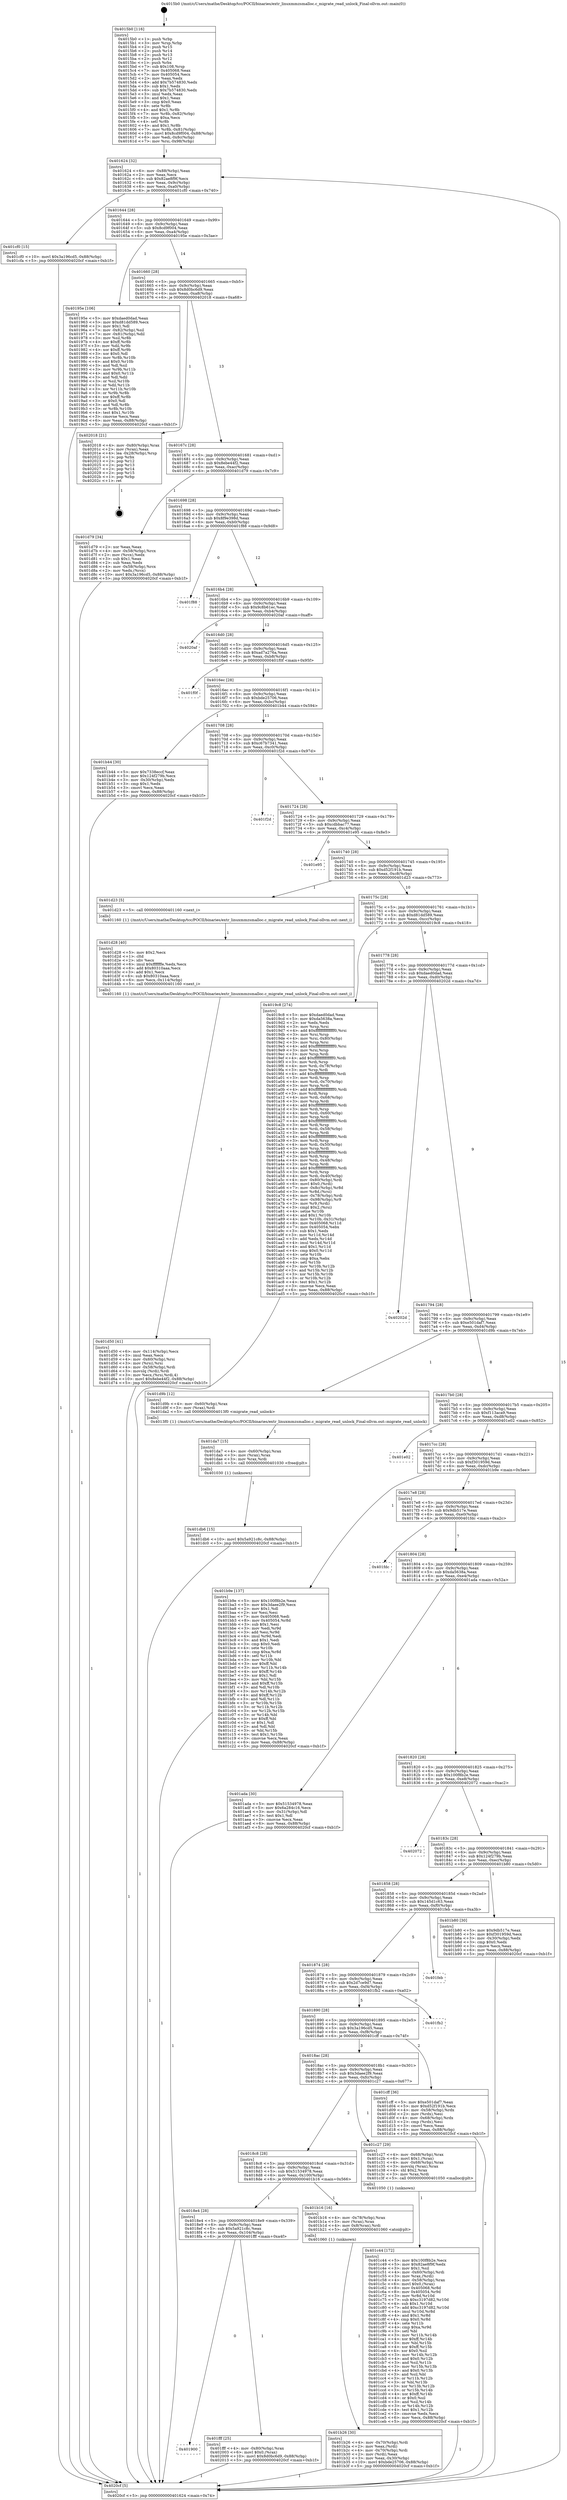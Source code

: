 digraph "0x4015b0" {
  label = "0x4015b0 (/mnt/c/Users/mathe/Desktop/tcc/POCII/binaries/extr_linuxmmzsmalloc.c_migrate_read_unlock_Final-ollvm.out::main(0))"
  labelloc = "t"
  node[shape=record]

  Entry [label="",width=0.3,height=0.3,shape=circle,fillcolor=black,style=filled]
  "0x401624" [label="{
     0x401624 [32]\l
     | [instrs]\l
     &nbsp;&nbsp;0x401624 \<+6\>: mov -0x88(%rbp),%eax\l
     &nbsp;&nbsp;0x40162a \<+2\>: mov %eax,%ecx\l
     &nbsp;&nbsp;0x40162c \<+6\>: sub $0x82ae8f9f,%ecx\l
     &nbsp;&nbsp;0x401632 \<+6\>: mov %eax,-0x9c(%rbp)\l
     &nbsp;&nbsp;0x401638 \<+6\>: mov %ecx,-0xa0(%rbp)\l
     &nbsp;&nbsp;0x40163e \<+6\>: je 0000000000401cf0 \<main+0x740\>\l
  }"]
  "0x401cf0" [label="{
     0x401cf0 [15]\l
     | [instrs]\l
     &nbsp;&nbsp;0x401cf0 \<+10\>: movl $0x3a196cd5,-0x88(%rbp)\l
     &nbsp;&nbsp;0x401cfa \<+5\>: jmp 00000000004020cf \<main+0xb1f\>\l
  }"]
  "0x401644" [label="{
     0x401644 [28]\l
     | [instrs]\l
     &nbsp;&nbsp;0x401644 \<+5\>: jmp 0000000000401649 \<main+0x99\>\l
     &nbsp;&nbsp;0x401649 \<+6\>: mov -0x9c(%rbp),%eax\l
     &nbsp;&nbsp;0x40164f \<+5\>: sub $0x8cd9f004,%eax\l
     &nbsp;&nbsp;0x401654 \<+6\>: mov %eax,-0xa4(%rbp)\l
     &nbsp;&nbsp;0x40165a \<+6\>: je 000000000040195e \<main+0x3ae\>\l
  }"]
  Exit [label="",width=0.3,height=0.3,shape=circle,fillcolor=black,style=filled,peripheries=2]
  "0x40195e" [label="{
     0x40195e [106]\l
     | [instrs]\l
     &nbsp;&nbsp;0x40195e \<+5\>: mov $0xdaed0dad,%eax\l
     &nbsp;&nbsp;0x401963 \<+5\>: mov $0xd81dd589,%ecx\l
     &nbsp;&nbsp;0x401968 \<+2\>: mov $0x1,%dl\l
     &nbsp;&nbsp;0x40196a \<+7\>: mov -0x82(%rbp),%sil\l
     &nbsp;&nbsp;0x401971 \<+7\>: mov -0x81(%rbp),%dil\l
     &nbsp;&nbsp;0x401978 \<+3\>: mov %sil,%r8b\l
     &nbsp;&nbsp;0x40197b \<+4\>: xor $0xff,%r8b\l
     &nbsp;&nbsp;0x40197f \<+3\>: mov %dil,%r9b\l
     &nbsp;&nbsp;0x401982 \<+4\>: xor $0xff,%r9b\l
     &nbsp;&nbsp;0x401986 \<+3\>: xor $0x0,%dl\l
     &nbsp;&nbsp;0x401989 \<+3\>: mov %r8b,%r10b\l
     &nbsp;&nbsp;0x40198c \<+4\>: and $0x0,%r10b\l
     &nbsp;&nbsp;0x401990 \<+3\>: and %dl,%sil\l
     &nbsp;&nbsp;0x401993 \<+3\>: mov %r9b,%r11b\l
     &nbsp;&nbsp;0x401996 \<+4\>: and $0x0,%r11b\l
     &nbsp;&nbsp;0x40199a \<+3\>: and %dl,%dil\l
     &nbsp;&nbsp;0x40199d \<+3\>: or %sil,%r10b\l
     &nbsp;&nbsp;0x4019a0 \<+3\>: or %dil,%r11b\l
     &nbsp;&nbsp;0x4019a3 \<+3\>: xor %r11b,%r10b\l
     &nbsp;&nbsp;0x4019a6 \<+3\>: or %r9b,%r8b\l
     &nbsp;&nbsp;0x4019a9 \<+4\>: xor $0xff,%r8b\l
     &nbsp;&nbsp;0x4019ad \<+3\>: or $0x0,%dl\l
     &nbsp;&nbsp;0x4019b0 \<+3\>: and %dl,%r8b\l
     &nbsp;&nbsp;0x4019b3 \<+3\>: or %r8b,%r10b\l
     &nbsp;&nbsp;0x4019b6 \<+4\>: test $0x1,%r10b\l
     &nbsp;&nbsp;0x4019ba \<+3\>: cmovne %ecx,%eax\l
     &nbsp;&nbsp;0x4019bd \<+6\>: mov %eax,-0x88(%rbp)\l
     &nbsp;&nbsp;0x4019c3 \<+5\>: jmp 00000000004020cf \<main+0xb1f\>\l
  }"]
  "0x401660" [label="{
     0x401660 [28]\l
     | [instrs]\l
     &nbsp;&nbsp;0x401660 \<+5\>: jmp 0000000000401665 \<main+0xb5\>\l
     &nbsp;&nbsp;0x401665 \<+6\>: mov -0x9c(%rbp),%eax\l
     &nbsp;&nbsp;0x40166b \<+5\>: sub $0x8d0bc6d9,%eax\l
     &nbsp;&nbsp;0x401670 \<+6\>: mov %eax,-0xa8(%rbp)\l
     &nbsp;&nbsp;0x401676 \<+6\>: je 0000000000402018 \<main+0xa68\>\l
  }"]
  "0x4020cf" [label="{
     0x4020cf [5]\l
     | [instrs]\l
     &nbsp;&nbsp;0x4020cf \<+5\>: jmp 0000000000401624 \<main+0x74\>\l
  }"]
  "0x4015b0" [label="{
     0x4015b0 [116]\l
     | [instrs]\l
     &nbsp;&nbsp;0x4015b0 \<+1\>: push %rbp\l
     &nbsp;&nbsp;0x4015b1 \<+3\>: mov %rsp,%rbp\l
     &nbsp;&nbsp;0x4015b4 \<+2\>: push %r15\l
     &nbsp;&nbsp;0x4015b6 \<+2\>: push %r14\l
     &nbsp;&nbsp;0x4015b8 \<+2\>: push %r13\l
     &nbsp;&nbsp;0x4015ba \<+2\>: push %r12\l
     &nbsp;&nbsp;0x4015bc \<+1\>: push %rbx\l
     &nbsp;&nbsp;0x4015bd \<+7\>: sub $0x108,%rsp\l
     &nbsp;&nbsp;0x4015c4 \<+7\>: mov 0x405068,%eax\l
     &nbsp;&nbsp;0x4015cb \<+7\>: mov 0x405054,%ecx\l
     &nbsp;&nbsp;0x4015d2 \<+2\>: mov %eax,%edx\l
     &nbsp;&nbsp;0x4015d4 \<+6\>: add $0x7b574830,%edx\l
     &nbsp;&nbsp;0x4015da \<+3\>: sub $0x1,%edx\l
     &nbsp;&nbsp;0x4015dd \<+6\>: sub $0x7b574830,%edx\l
     &nbsp;&nbsp;0x4015e3 \<+3\>: imul %edx,%eax\l
     &nbsp;&nbsp;0x4015e6 \<+3\>: and $0x1,%eax\l
     &nbsp;&nbsp;0x4015e9 \<+3\>: cmp $0x0,%eax\l
     &nbsp;&nbsp;0x4015ec \<+4\>: sete %r8b\l
     &nbsp;&nbsp;0x4015f0 \<+4\>: and $0x1,%r8b\l
     &nbsp;&nbsp;0x4015f4 \<+7\>: mov %r8b,-0x82(%rbp)\l
     &nbsp;&nbsp;0x4015fb \<+3\>: cmp $0xa,%ecx\l
     &nbsp;&nbsp;0x4015fe \<+4\>: setl %r8b\l
     &nbsp;&nbsp;0x401602 \<+4\>: and $0x1,%r8b\l
     &nbsp;&nbsp;0x401606 \<+7\>: mov %r8b,-0x81(%rbp)\l
     &nbsp;&nbsp;0x40160d \<+10\>: movl $0x8cd9f004,-0x88(%rbp)\l
     &nbsp;&nbsp;0x401617 \<+6\>: mov %edi,-0x8c(%rbp)\l
     &nbsp;&nbsp;0x40161d \<+7\>: mov %rsi,-0x98(%rbp)\l
  }"]
  "0x401900" [label="{
     0x401900\l
  }", style=dashed]
  "0x402018" [label="{
     0x402018 [21]\l
     | [instrs]\l
     &nbsp;&nbsp;0x402018 \<+4\>: mov -0x80(%rbp),%rax\l
     &nbsp;&nbsp;0x40201c \<+2\>: mov (%rax),%eax\l
     &nbsp;&nbsp;0x40201e \<+4\>: lea -0x28(%rbp),%rsp\l
     &nbsp;&nbsp;0x402022 \<+1\>: pop %rbx\l
     &nbsp;&nbsp;0x402023 \<+2\>: pop %r12\l
     &nbsp;&nbsp;0x402025 \<+2\>: pop %r13\l
     &nbsp;&nbsp;0x402027 \<+2\>: pop %r14\l
     &nbsp;&nbsp;0x402029 \<+2\>: pop %r15\l
     &nbsp;&nbsp;0x40202b \<+1\>: pop %rbp\l
     &nbsp;&nbsp;0x40202c \<+1\>: ret\l
  }"]
  "0x40167c" [label="{
     0x40167c [28]\l
     | [instrs]\l
     &nbsp;&nbsp;0x40167c \<+5\>: jmp 0000000000401681 \<main+0xd1\>\l
     &nbsp;&nbsp;0x401681 \<+6\>: mov -0x9c(%rbp),%eax\l
     &nbsp;&nbsp;0x401687 \<+5\>: sub $0x8ebe44f2,%eax\l
     &nbsp;&nbsp;0x40168c \<+6\>: mov %eax,-0xac(%rbp)\l
     &nbsp;&nbsp;0x401692 \<+6\>: je 0000000000401d79 \<main+0x7c9\>\l
  }"]
  "0x401fff" [label="{
     0x401fff [25]\l
     | [instrs]\l
     &nbsp;&nbsp;0x401fff \<+4\>: mov -0x80(%rbp),%rax\l
     &nbsp;&nbsp;0x402003 \<+6\>: movl $0x0,(%rax)\l
     &nbsp;&nbsp;0x402009 \<+10\>: movl $0x8d0bc6d9,-0x88(%rbp)\l
     &nbsp;&nbsp;0x402013 \<+5\>: jmp 00000000004020cf \<main+0xb1f\>\l
  }"]
  "0x401d79" [label="{
     0x401d79 [34]\l
     | [instrs]\l
     &nbsp;&nbsp;0x401d79 \<+2\>: xor %eax,%eax\l
     &nbsp;&nbsp;0x401d7b \<+4\>: mov -0x58(%rbp),%rcx\l
     &nbsp;&nbsp;0x401d7f \<+2\>: mov (%rcx),%edx\l
     &nbsp;&nbsp;0x401d81 \<+3\>: sub $0x1,%eax\l
     &nbsp;&nbsp;0x401d84 \<+2\>: sub %eax,%edx\l
     &nbsp;&nbsp;0x401d86 \<+4\>: mov -0x58(%rbp),%rcx\l
     &nbsp;&nbsp;0x401d8a \<+2\>: mov %edx,(%rcx)\l
     &nbsp;&nbsp;0x401d8c \<+10\>: movl $0x3a196cd5,-0x88(%rbp)\l
     &nbsp;&nbsp;0x401d96 \<+5\>: jmp 00000000004020cf \<main+0xb1f\>\l
  }"]
  "0x401698" [label="{
     0x401698 [28]\l
     | [instrs]\l
     &nbsp;&nbsp;0x401698 \<+5\>: jmp 000000000040169d \<main+0xed\>\l
     &nbsp;&nbsp;0x40169d \<+6\>: mov -0x9c(%rbp),%eax\l
     &nbsp;&nbsp;0x4016a3 \<+5\>: sub $0x8f9e398d,%eax\l
     &nbsp;&nbsp;0x4016a8 \<+6\>: mov %eax,-0xb0(%rbp)\l
     &nbsp;&nbsp;0x4016ae \<+6\>: je 0000000000401f88 \<main+0x9d8\>\l
  }"]
  "0x401db6" [label="{
     0x401db6 [15]\l
     | [instrs]\l
     &nbsp;&nbsp;0x401db6 \<+10\>: movl $0x5a921c8c,-0x88(%rbp)\l
     &nbsp;&nbsp;0x401dc0 \<+5\>: jmp 00000000004020cf \<main+0xb1f\>\l
  }"]
  "0x401f88" [label="{
     0x401f88\l
  }", style=dashed]
  "0x4016b4" [label="{
     0x4016b4 [28]\l
     | [instrs]\l
     &nbsp;&nbsp;0x4016b4 \<+5\>: jmp 00000000004016b9 \<main+0x109\>\l
     &nbsp;&nbsp;0x4016b9 \<+6\>: mov -0x9c(%rbp),%eax\l
     &nbsp;&nbsp;0x4016bf \<+5\>: sub $0x9c8b61ec,%eax\l
     &nbsp;&nbsp;0x4016c4 \<+6\>: mov %eax,-0xb4(%rbp)\l
     &nbsp;&nbsp;0x4016ca \<+6\>: je 00000000004020af \<main+0xaff\>\l
  }"]
  "0x401da7" [label="{
     0x401da7 [15]\l
     | [instrs]\l
     &nbsp;&nbsp;0x401da7 \<+4\>: mov -0x60(%rbp),%rax\l
     &nbsp;&nbsp;0x401dab \<+3\>: mov (%rax),%rax\l
     &nbsp;&nbsp;0x401dae \<+3\>: mov %rax,%rdi\l
     &nbsp;&nbsp;0x401db1 \<+5\>: call 0000000000401030 \<free@plt\>\l
     | [calls]\l
     &nbsp;&nbsp;0x401030 \{1\} (unknown)\l
  }"]
  "0x4020af" [label="{
     0x4020af\l
  }", style=dashed]
  "0x4016d0" [label="{
     0x4016d0 [28]\l
     | [instrs]\l
     &nbsp;&nbsp;0x4016d0 \<+5\>: jmp 00000000004016d5 \<main+0x125\>\l
     &nbsp;&nbsp;0x4016d5 \<+6\>: mov -0x9c(%rbp),%eax\l
     &nbsp;&nbsp;0x4016db \<+5\>: sub $0xad7a276a,%eax\l
     &nbsp;&nbsp;0x4016e0 \<+6\>: mov %eax,-0xb8(%rbp)\l
     &nbsp;&nbsp;0x4016e6 \<+6\>: je 0000000000401f0f \<main+0x95f\>\l
  }"]
  "0x401d50" [label="{
     0x401d50 [41]\l
     | [instrs]\l
     &nbsp;&nbsp;0x401d50 \<+6\>: mov -0x114(%rbp),%ecx\l
     &nbsp;&nbsp;0x401d56 \<+3\>: imul %eax,%ecx\l
     &nbsp;&nbsp;0x401d59 \<+4\>: mov -0x60(%rbp),%rsi\l
     &nbsp;&nbsp;0x401d5d \<+3\>: mov (%rsi),%rsi\l
     &nbsp;&nbsp;0x401d60 \<+4\>: mov -0x58(%rbp),%rdi\l
     &nbsp;&nbsp;0x401d64 \<+3\>: movslq (%rdi),%rdi\l
     &nbsp;&nbsp;0x401d67 \<+3\>: mov %ecx,(%rsi,%rdi,4)\l
     &nbsp;&nbsp;0x401d6a \<+10\>: movl $0x8ebe44f2,-0x88(%rbp)\l
     &nbsp;&nbsp;0x401d74 \<+5\>: jmp 00000000004020cf \<main+0xb1f\>\l
  }"]
  "0x401f0f" [label="{
     0x401f0f\l
  }", style=dashed]
  "0x4016ec" [label="{
     0x4016ec [28]\l
     | [instrs]\l
     &nbsp;&nbsp;0x4016ec \<+5\>: jmp 00000000004016f1 \<main+0x141\>\l
     &nbsp;&nbsp;0x4016f1 \<+6\>: mov -0x9c(%rbp),%eax\l
     &nbsp;&nbsp;0x4016f7 \<+5\>: sub $0xbde25706,%eax\l
     &nbsp;&nbsp;0x4016fc \<+6\>: mov %eax,-0xbc(%rbp)\l
     &nbsp;&nbsp;0x401702 \<+6\>: je 0000000000401b44 \<main+0x594\>\l
  }"]
  "0x401d28" [label="{
     0x401d28 [40]\l
     | [instrs]\l
     &nbsp;&nbsp;0x401d28 \<+5\>: mov $0x2,%ecx\l
     &nbsp;&nbsp;0x401d2d \<+1\>: cltd\l
     &nbsp;&nbsp;0x401d2e \<+2\>: idiv %ecx\l
     &nbsp;&nbsp;0x401d30 \<+6\>: imul $0xfffffffe,%edx,%ecx\l
     &nbsp;&nbsp;0x401d36 \<+6\>: add $0x80310aaa,%ecx\l
     &nbsp;&nbsp;0x401d3c \<+3\>: add $0x1,%ecx\l
     &nbsp;&nbsp;0x401d3f \<+6\>: sub $0x80310aaa,%ecx\l
     &nbsp;&nbsp;0x401d45 \<+6\>: mov %ecx,-0x114(%rbp)\l
     &nbsp;&nbsp;0x401d4b \<+5\>: call 0000000000401160 \<next_i\>\l
     | [calls]\l
     &nbsp;&nbsp;0x401160 \{1\} (/mnt/c/Users/mathe/Desktop/tcc/POCII/binaries/extr_linuxmmzsmalloc.c_migrate_read_unlock_Final-ollvm.out::next_i)\l
  }"]
  "0x401b44" [label="{
     0x401b44 [30]\l
     | [instrs]\l
     &nbsp;&nbsp;0x401b44 \<+5\>: mov $0x7338eccf,%eax\l
     &nbsp;&nbsp;0x401b49 \<+5\>: mov $0x124f279b,%ecx\l
     &nbsp;&nbsp;0x401b4e \<+3\>: mov -0x30(%rbp),%edx\l
     &nbsp;&nbsp;0x401b51 \<+3\>: cmp $0x1,%edx\l
     &nbsp;&nbsp;0x401b54 \<+3\>: cmovl %ecx,%eax\l
     &nbsp;&nbsp;0x401b57 \<+6\>: mov %eax,-0x88(%rbp)\l
     &nbsp;&nbsp;0x401b5d \<+5\>: jmp 00000000004020cf \<main+0xb1f\>\l
  }"]
  "0x401708" [label="{
     0x401708 [28]\l
     | [instrs]\l
     &nbsp;&nbsp;0x401708 \<+5\>: jmp 000000000040170d \<main+0x15d\>\l
     &nbsp;&nbsp;0x40170d \<+6\>: mov -0x9c(%rbp),%eax\l
     &nbsp;&nbsp;0x401713 \<+5\>: sub $0xc67b7341,%eax\l
     &nbsp;&nbsp;0x401718 \<+6\>: mov %eax,-0xc0(%rbp)\l
     &nbsp;&nbsp;0x40171e \<+6\>: je 0000000000401f2d \<main+0x97d\>\l
  }"]
  "0x401c44" [label="{
     0x401c44 [172]\l
     | [instrs]\l
     &nbsp;&nbsp;0x401c44 \<+5\>: mov $0x100f8b2e,%ecx\l
     &nbsp;&nbsp;0x401c49 \<+5\>: mov $0x82ae8f9f,%edx\l
     &nbsp;&nbsp;0x401c4e \<+3\>: mov $0x1,%sil\l
     &nbsp;&nbsp;0x401c51 \<+4\>: mov -0x60(%rbp),%rdi\l
     &nbsp;&nbsp;0x401c55 \<+3\>: mov %rax,(%rdi)\l
     &nbsp;&nbsp;0x401c58 \<+4\>: mov -0x58(%rbp),%rax\l
     &nbsp;&nbsp;0x401c5c \<+6\>: movl $0x0,(%rax)\l
     &nbsp;&nbsp;0x401c62 \<+8\>: mov 0x405068,%r8d\l
     &nbsp;&nbsp;0x401c6a \<+8\>: mov 0x405054,%r9d\l
     &nbsp;&nbsp;0x401c72 \<+3\>: mov %r8d,%r10d\l
     &nbsp;&nbsp;0x401c75 \<+7\>: sub $0xc3197d82,%r10d\l
     &nbsp;&nbsp;0x401c7c \<+4\>: sub $0x1,%r10d\l
     &nbsp;&nbsp;0x401c80 \<+7\>: add $0xc3197d82,%r10d\l
     &nbsp;&nbsp;0x401c87 \<+4\>: imul %r10d,%r8d\l
     &nbsp;&nbsp;0x401c8b \<+4\>: and $0x1,%r8d\l
     &nbsp;&nbsp;0x401c8f \<+4\>: cmp $0x0,%r8d\l
     &nbsp;&nbsp;0x401c93 \<+4\>: sete %r11b\l
     &nbsp;&nbsp;0x401c97 \<+4\>: cmp $0xa,%r9d\l
     &nbsp;&nbsp;0x401c9b \<+3\>: setl %bl\l
     &nbsp;&nbsp;0x401c9e \<+3\>: mov %r11b,%r14b\l
     &nbsp;&nbsp;0x401ca1 \<+4\>: xor $0xff,%r14b\l
     &nbsp;&nbsp;0x401ca5 \<+3\>: mov %bl,%r15b\l
     &nbsp;&nbsp;0x401ca8 \<+4\>: xor $0xff,%r15b\l
     &nbsp;&nbsp;0x401cac \<+4\>: xor $0x0,%sil\l
     &nbsp;&nbsp;0x401cb0 \<+3\>: mov %r14b,%r12b\l
     &nbsp;&nbsp;0x401cb3 \<+4\>: and $0x0,%r12b\l
     &nbsp;&nbsp;0x401cb7 \<+3\>: and %sil,%r11b\l
     &nbsp;&nbsp;0x401cba \<+3\>: mov %r15b,%r13b\l
     &nbsp;&nbsp;0x401cbd \<+4\>: and $0x0,%r13b\l
     &nbsp;&nbsp;0x401cc1 \<+3\>: and %sil,%bl\l
     &nbsp;&nbsp;0x401cc4 \<+3\>: or %r11b,%r12b\l
     &nbsp;&nbsp;0x401cc7 \<+3\>: or %bl,%r13b\l
     &nbsp;&nbsp;0x401cca \<+3\>: xor %r13b,%r12b\l
     &nbsp;&nbsp;0x401ccd \<+3\>: or %r15b,%r14b\l
     &nbsp;&nbsp;0x401cd0 \<+4\>: xor $0xff,%r14b\l
     &nbsp;&nbsp;0x401cd4 \<+4\>: or $0x0,%sil\l
     &nbsp;&nbsp;0x401cd8 \<+3\>: and %sil,%r14b\l
     &nbsp;&nbsp;0x401cdb \<+3\>: or %r14b,%r12b\l
     &nbsp;&nbsp;0x401cde \<+4\>: test $0x1,%r12b\l
     &nbsp;&nbsp;0x401ce2 \<+3\>: cmovne %edx,%ecx\l
     &nbsp;&nbsp;0x401ce5 \<+6\>: mov %ecx,-0x88(%rbp)\l
     &nbsp;&nbsp;0x401ceb \<+5\>: jmp 00000000004020cf \<main+0xb1f\>\l
  }"]
  "0x401f2d" [label="{
     0x401f2d\l
  }", style=dashed]
  "0x401724" [label="{
     0x401724 [28]\l
     | [instrs]\l
     &nbsp;&nbsp;0x401724 \<+5\>: jmp 0000000000401729 \<main+0x179\>\l
     &nbsp;&nbsp;0x401729 \<+6\>: mov -0x9c(%rbp),%eax\l
     &nbsp;&nbsp;0x40172f \<+5\>: sub $0xcdbbac77,%eax\l
     &nbsp;&nbsp;0x401734 \<+6\>: mov %eax,-0xc4(%rbp)\l
     &nbsp;&nbsp;0x40173a \<+6\>: je 0000000000401e95 \<main+0x8e5\>\l
  }"]
  "0x401b26" [label="{
     0x401b26 [30]\l
     | [instrs]\l
     &nbsp;&nbsp;0x401b26 \<+4\>: mov -0x70(%rbp),%rdi\l
     &nbsp;&nbsp;0x401b2a \<+2\>: mov %eax,(%rdi)\l
     &nbsp;&nbsp;0x401b2c \<+4\>: mov -0x70(%rbp),%rdi\l
     &nbsp;&nbsp;0x401b30 \<+2\>: mov (%rdi),%eax\l
     &nbsp;&nbsp;0x401b32 \<+3\>: mov %eax,-0x30(%rbp)\l
     &nbsp;&nbsp;0x401b35 \<+10\>: movl $0xbde25706,-0x88(%rbp)\l
     &nbsp;&nbsp;0x401b3f \<+5\>: jmp 00000000004020cf \<main+0xb1f\>\l
  }"]
  "0x401e95" [label="{
     0x401e95\l
  }", style=dashed]
  "0x401740" [label="{
     0x401740 [28]\l
     | [instrs]\l
     &nbsp;&nbsp;0x401740 \<+5\>: jmp 0000000000401745 \<main+0x195\>\l
     &nbsp;&nbsp;0x401745 \<+6\>: mov -0x9c(%rbp),%eax\l
     &nbsp;&nbsp;0x40174b \<+5\>: sub $0xd52f191b,%eax\l
     &nbsp;&nbsp;0x401750 \<+6\>: mov %eax,-0xc8(%rbp)\l
     &nbsp;&nbsp;0x401756 \<+6\>: je 0000000000401d23 \<main+0x773\>\l
  }"]
  "0x4018e4" [label="{
     0x4018e4 [28]\l
     | [instrs]\l
     &nbsp;&nbsp;0x4018e4 \<+5\>: jmp 00000000004018e9 \<main+0x339\>\l
     &nbsp;&nbsp;0x4018e9 \<+6\>: mov -0x9c(%rbp),%eax\l
     &nbsp;&nbsp;0x4018ef \<+5\>: sub $0x5a921c8c,%eax\l
     &nbsp;&nbsp;0x4018f4 \<+6\>: mov %eax,-0x104(%rbp)\l
     &nbsp;&nbsp;0x4018fa \<+6\>: je 0000000000401fff \<main+0xa4f\>\l
  }"]
  "0x401d23" [label="{
     0x401d23 [5]\l
     | [instrs]\l
     &nbsp;&nbsp;0x401d23 \<+5\>: call 0000000000401160 \<next_i\>\l
     | [calls]\l
     &nbsp;&nbsp;0x401160 \{1\} (/mnt/c/Users/mathe/Desktop/tcc/POCII/binaries/extr_linuxmmzsmalloc.c_migrate_read_unlock_Final-ollvm.out::next_i)\l
  }"]
  "0x40175c" [label="{
     0x40175c [28]\l
     | [instrs]\l
     &nbsp;&nbsp;0x40175c \<+5\>: jmp 0000000000401761 \<main+0x1b1\>\l
     &nbsp;&nbsp;0x401761 \<+6\>: mov -0x9c(%rbp),%eax\l
     &nbsp;&nbsp;0x401767 \<+5\>: sub $0xd81dd589,%eax\l
     &nbsp;&nbsp;0x40176c \<+6\>: mov %eax,-0xcc(%rbp)\l
     &nbsp;&nbsp;0x401772 \<+6\>: je 00000000004019c8 \<main+0x418\>\l
  }"]
  "0x401b16" [label="{
     0x401b16 [16]\l
     | [instrs]\l
     &nbsp;&nbsp;0x401b16 \<+4\>: mov -0x78(%rbp),%rax\l
     &nbsp;&nbsp;0x401b1a \<+3\>: mov (%rax),%rax\l
     &nbsp;&nbsp;0x401b1d \<+4\>: mov 0x8(%rax),%rdi\l
     &nbsp;&nbsp;0x401b21 \<+5\>: call 0000000000401060 \<atoi@plt\>\l
     | [calls]\l
     &nbsp;&nbsp;0x401060 \{1\} (unknown)\l
  }"]
  "0x4019c8" [label="{
     0x4019c8 [274]\l
     | [instrs]\l
     &nbsp;&nbsp;0x4019c8 \<+5\>: mov $0xdaed0dad,%eax\l
     &nbsp;&nbsp;0x4019cd \<+5\>: mov $0xda5638a,%ecx\l
     &nbsp;&nbsp;0x4019d2 \<+2\>: xor %edx,%edx\l
     &nbsp;&nbsp;0x4019d4 \<+3\>: mov %rsp,%rsi\l
     &nbsp;&nbsp;0x4019d7 \<+4\>: add $0xfffffffffffffff0,%rsi\l
     &nbsp;&nbsp;0x4019db \<+3\>: mov %rsi,%rsp\l
     &nbsp;&nbsp;0x4019de \<+4\>: mov %rsi,-0x80(%rbp)\l
     &nbsp;&nbsp;0x4019e2 \<+3\>: mov %rsp,%rsi\l
     &nbsp;&nbsp;0x4019e5 \<+4\>: add $0xfffffffffffffff0,%rsi\l
     &nbsp;&nbsp;0x4019e9 \<+3\>: mov %rsi,%rsp\l
     &nbsp;&nbsp;0x4019ec \<+3\>: mov %rsp,%rdi\l
     &nbsp;&nbsp;0x4019ef \<+4\>: add $0xfffffffffffffff0,%rdi\l
     &nbsp;&nbsp;0x4019f3 \<+3\>: mov %rdi,%rsp\l
     &nbsp;&nbsp;0x4019f6 \<+4\>: mov %rdi,-0x78(%rbp)\l
     &nbsp;&nbsp;0x4019fa \<+3\>: mov %rsp,%rdi\l
     &nbsp;&nbsp;0x4019fd \<+4\>: add $0xfffffffffffffff0,%rdi\l
     &nbsp;&nbsp;0x401a01 \<+3\>: mov %rdi,%rsp\l
     &nbsp;&nbsp;0x401a04 \<+4\>: mov %rdi,-0x70(%rbp)\l
     &nbsp;&nbsp;0x401a08 \<+3\>: mov %rsp,%rdi\l
     &nbsp;&nbsp;0x401a0b \<+4\>: add $0xfffffffffffffff0,%rdi\l
     &nbsp;&nbsp;0x401a0f \<+3\>: mov %rdi,%rsp\l
     &nbsp;&nbsp;0x401a12 \<+4\>: mov %rdi,-0x68(%rbp)\l
     &nbsp;&nbsp;0x401a16 \<+3\>: mov %rsp,%rdi\l
     &nbsp;&nbsp;0x401a19 \<+4\>: add $0xfffffffffffffff0,%rdi\l
     &nbsp;&nbsp;0x401a1d \<+3\>: mov %rdi,%rsp\l
     &nbsp;&nbsp;0x401a20 \<+4\>: mov %rdi,-0x60(%rbp)\l
     &nbsp;&nbsp;0x401a24 \<+3\>: mov %rsp,%rdi\l
     &nbsp;&nbsp;0x401a27 \<+4\>: add $0xfffffffffffffff0,%rdi\l
     &nbsp;&nbsp;0x401a2b \<+3\>: mov %rdi,%rsp\l
     &nbsp;&nbsp;0x401a2e \<+4\>: mov %rdi,-0x58(%rbp)\l
     &nbsp;&nbsp;0x401a32 \<+3\>: mov %rsp,%rdi\l
     &nbsp;&nbsp;0x401a35 \<+4\>: add $0xfffffffffffffff0,%rdi\l
     &nbsp;&nbsp;0x401a39 \<+3\>: mov %rdi,%rsp\l
     &nbsp;&nbsp;0x401a3c \<+4\>: mov %rdi,-0x50(%rbp)\l
     &nbsp;&nbsp;0x401a40 \<+3\>: mov %rsp,%rdi\l
     &nbsp;&nbsp;0x401a43 \<+4\>: add $0xfffffffffffffff0,%rdi\l
     &nbsp;&nbsp;0x401a47 \<+3\>: mov %rdi,%rsp\l
     &nbsp;&nbsp;0x401a4a \<+4\>: mov %rdi,-0x48(%rbp)\l
     &nbsp;&nbsp;0x401a4e \<+3\>: mov %rsp,%rdi\l
     &nbsp;&nbsp;0x401a51 \<+4\>: add $0xfffffffffffffff0,%rdi\l
     &nbsp;&nbsp;0x401a55 \<+3\>: mov %rdi,%rsp\l
     &nbsp;&nbsp;0x401a58 \<+4\>: mov %rdi,-0x40(%rbp)\l
     &nbsp;&nbsp;0x401a5c \<+4\>: mov -0x80(%rbp),%rdi\l
     &nbsp;&nbsp;0x401a60 \<+6\>: movl $0x0,(%rdi)\l
     &nbsp;&nbsp;0x401a66 \<+7\>: mov -0x8c(%rbp),%r8d\l
     &nbsp;&nbsp;0x401a6d \<+3\>: mov %r8d,(%rsi)\l
     &nbsp;&nbsp;0x401a70 \<+4\>: mov -0x78(%rbp),%rdi\l
     &nbsp;&nbsp;0x401a74 \<+7\>: mov -0x98(%rbp),%r9\l
     &nbsp;&nbsp;0x401a7b \<+3\>: mov %r9,(%rdi)\l
     &nbsp;&nbsp;0x401a7e \<+3\>: cmpl $0x2,(%rsi)\l
     &nbsp;&nbsp;0x401a81 \<+4\>: setne %r10b\l
     &nbsp;&nbsp;0x401a85 \<+4\>: and $0x1,%r10b\l
     &nbsp;&nbsp;0x401a89 \<+4\>: mov %r10b,-0x31(%rbp)\l
     &nbsp;&nbsp;0x401a8d \<+8\>: mov 0x405068,%r11d\l
     &nbsp;&nbsp;0x401a95 \<+7\>: mov 0x405054,%ebx\l
     &nbsp;&nbsp;0x401a9c \<+3\>: sub $0x1,%edx\l
     &nbsp;&nbsp;0x401a9f \<+3\>: mov %r11d,%r14d\l
     &nbsp;&nbsp;0x401aa2 \<+3\>: add %edx,%r14d\l
     &nbsp;&nbsp;0x401aa5 \<+4\>: imul %r14d,%r11d\l
     &nbsp;&nbsp;0x401aa9 \<+4\>: and $0x1,%r11d\l
     &nbsp;&nbsp;0x401aad \<+4\>: cmp $0x0,%r11d\l
     &nbsp;&nbsp;0x401ab1 \<+4\>: sete %r10b\l
     &nbsp;&nbsp;0x401ab5 \<+3\>: cmp $0xa,%ebx\l
     &nbsp;&nbsp;0x401ab8 \<+4\>: setl %r15b\l
     &nbsp;&nbsp;0x401abc \<+3\>: mov %r10b,%r12b\l
     &nbsp;&nbsp;0x401abf \<+3\>: and %r15b,%r12b\l
     &nbsp;&nbsp;0x401ac2 \<+3\>: xor %r15b,%r10b\l
     &nbsp;&nbsp;0x401ac5 \<+3\>: or %r10b,%r12b\l
     &nbsp;&nbsp;0x401ac8 \<+4\>: test $0x1,%r12b\l
     &nbsp;&nbsp;0x401acc \<+3\>: cmovne %ecx,%eax\l
     &nbsp;&nbsp;0x401acf \<+6\>: mov %eax,-0x88(%rbp)\l
     &nbsp;&nbsp;0x401ad5 \<+5\>: jmp 00000000004020cf \<main+0xb1f\>\l
  }"]
  "0x401778" [label="{
     0x401778 [28]\l
     | [instrs]\l
     &nbsp;&nbsp;0x401778 \<+5\>: jmp 000000000040177d \<main+0x1cd\>\l
     &nbsp;&nbsp;0x40177d \<+6\>: mov -0x9c(%rbp),%eax\l
     &nbsp;&nbsp;0x401783 \<+5\>: sub $0xdaed0dad,%eax\l
     &nbsp;&nbsp;0x401788 \<+6\>: mov %eax,-0xd0(%rbp)\l
     &nbsp;&nbsp;0x40178e \<+6\>: je 000000000040202d \<main+0xa7d\>\l
  }"]
  "0x4018c8" [label="{
     0x4018c8 [28]\l
     | [instrs]\l
     &nbsp;&nbsp;0x4018c8 \<+5\>: jmp 00000000004018cd \<main+0x31d\>\l
     &nbsp;&nbsp;0x4018cd \<+6\>: mov -0x9c(%rbp),%eax\l
     &nbsp;&nbsp;0x4018d3 \<+5\>: sub $0x51534978,%eax\l
     &nbsp;&nbsp;0x4018d8 \<+6\>: mov %eax,-0x100(%rbp)\l
     &nbsp;&nbsp;0x4018de \<+6\>: je 0000000000401b16 \<main+0x566\>\l
  }"]
  "0x401c27" [label="{
     0x401c27 [29]\l
     | [instrs]\l
     &nbsp;&nbsp;0x401c27 \<+4\>: mov -0x68(%rbp),%rax\l
     &nbsp;&nbsp;0x401c2b \<+6\>: movl $0x1,(%rax)\l
     &nbsp;&nbsp;0x401c31 \<+4\>: mov -0x68(%rbp),%rax\l
     &nbsp;&nbsp;0x401c35 \<+3\>: movslq (%rax),%rax\l
     &nbsp;&nbsp;0x401c38 \<+4\>: shl $0x2,%rax\l
     &nbsp;&nbsp;0x401c3c \<+3\>: mov %rax,%rdi\l
     &nbsp;&nbsp;0x401c3f \<+5\>: call 0000000000401050 \<malloc@plt\>\l
     | [calls]\l
     &nbsp;&nbsp;0x401050 \{1\} (unknown)\l
  }"]
  "0x40202d" [label="{
     0x40202d\l
  }", style=dashed]
  "0x401794" [label="{
     0x401794 [28]\l
     | [instrs]\l
     &nbsp;&nbsp;0x401794 \<+5\>: jmp 0000000000401799 \<main+0x1e9\>\l
     &nbsp;&nbsp;0x401799 \<+6\>: mov -0x9c(%rbp),%eax\l
     &nbsp;&nbsp;0x40179f \<+5\>: sub $0xe501daf7,%eax\l
     &nbsp;&nbsp;0x4017a4 \<+6\>: mov %eax,-0xd4(%rbp)\l
     &nbsp;&nbsp;0x4017aa \<+6\>: je 0000000000401d9b \<main+0x7eb\>\l
  }"]
  "0x4018ac" [label="{
     0x4018ac [28]\l
     | [instrs]\l
     &nbsp;&nbsp;0x4018ac \<+5\>: jmp 00000000004018b1 \<main+0x301\>\l
     &nbsp;&nbsp;0x4018b1 \<+6\>: mov -0x9c(%rbp),%eax\l
     &nbsp;&nbsp;0x4018b7 \<+5\>: sub $0x3daee2f9,%eax\l
     &nbsp;&nbsp;0x4018bc \<+6\>: mov %eax,-0xfc(%rbp)\l
     &nbsp;&nbsp;0x4018c2 \<+6\>: je 0000000000401c27 \<main+0x677\>\l
  }"]
  "0x401d9b" [label="{
     0x401d9b [12]\l
     | [instrs]\l
     &nbsp;&nbsp;0x401d9b \<+4\>: mov -0x60(%rbp),%rax\l
     &nbsp;&nbsp;0x401d9f \<+3\>: mov (%rax),%rdi\l
     &nbsp;&nbsp;0x401da2 \<+5\>: call 00000000004013f0 \<migrate_read_unlock\>\l
     | [calls]\l
     &nbsp;&nbsp;0x4013f0 \{1\} (/mnt/c/Users/mathe/Desktop/tcc/POCII/binaries/extr_linuxmmzsmalloc.c_migrate_read_unlock_Final-ollvm.out::migrate_read_unlock)\l
  }"]
  "0x4017b0" [label="{
     0x4017b0 [28]\l
     | [instrs]\l
     &nbsp;&nbsp;0x4017b0 \<+5\>: jmp 00000000004017b5 \<main+0x205\>\l
     &nbsp;&nbsp;0x4017b5 \<+6\>: mov -0x9c(%rbp),%eax\l
     &nbsp;&nbsp;0x4017bb \<+5\>: sub $0xf113aca9,%eax\l
     &nbsp;&nbsp;0x4017c0 \<+6\>: mov %eax,-0xd8(%rbp)\l
     &nbsp;&nbsp;0x4017c6 \<+6\>: je 0000000000401e02 \<main+0x852\>\l
  }"]
  "0x401cff" [label="{
     0x401cff [36]\l
     | [instrs]\l
     &nbsp;&nbsp;0x401cff \<+5\>: mov $0xe501daf7,%eax\l
     &nbsp;&nbsp;0x401d04 \<+5\>: mov $0xd52f191b,%ecx\l
     &nbsp;&nbsp;0x401d09 \<+4\>: mov -0x58(%rbp),%rdx\l
     &nbsp;&nbsp;0x401d0d \<+2\>: mov (%rdx),%esi\l
     &nbsp;&nbsp;0x401d0f \<+4\>: mov -0x68(%rbp),%rdx\l
     &nbsp;&nbsp;0x401d13 \<+2\>: cmp (%rdx),%esi\l
     &nbsp;&nbsp;0x401d15 \<+3\>: cmovl %ecx,%eax\l
     &nbsp;&nbsp;0x401d18 \<+6\>: mov %eax,-0x88(%rbp)\l
     &nbsp;&nbsp;0x401d1e \<+5\>: jmp 00000000004020cf \<main+0xb1f\>\l
  }"]
  "0x401e02" [label="{
     0x401e02\l
  }", style=dashed]
  "0x4017cc" [label="{
     0x4017cc [28]\l
     | [instrs]\l
     &nbsp;&nbsp;0x4017cc \<+5\>: jmp 00000000004017d1 \<main+0x221\>\l
     &nbsp;&nbsp;0x4017d1 \<+6\>: mov -0x9c(%rbp),%eax\l
     &nbsp;&nbsp;0x4017d7 \<+5\>: sub $0xf301959d,%eax\l
     &nbsp;&nbsp;0x4017dc \<+6\>: mov %eax,-0xdc(%rbp)\l
     &nbsp;&nbsp;0x4017e2 \<+6\>: je 0000000000401b9e \<main+0x5ee\>\l
  }"]
  "0x401890" [label="{
     0x401890 [28]\l
     | [instrs]\l
     &nbsp;&nbsp;0x401890 \<+5\>: jmp 0000000000401895 \<main+0x2e5\>\l
     &nbsp;&nbsp;0x401895 \<+6\>: mov -0x9c(%rbp),%eax\l
     &nbsp;&nbsp;0x40189b \<+5\>: sub $0x3a196cd5,%eax\l
     &nbsp;&nbsp;0x4018a0 \<+6\>: mov %eax,-0xf8(%rbp)\l
     &nbsp;&nbsp;0x4018a6 \<+6\>: je 0000000000401cff \<main+0x74f\>\l
  }"]
  "0x401b9e" [label="{
     0x401b9e [137]\l
     | [instrs]\l
     &nbsp;&nbsp;0x401b9e \<+5\>: mov $0x100f8b2e,%eax\l
     &nbsp;&nbsp;0x401ba3 \<+5\>: mov $0x3daee2f9,%ecx\l
     &nbsp;&nbsp;0x401ba8 \<+2\>: mov $0x1,%dl\l
     &nbsp;&nbsp;0x401baa \<+2\>: xor %esi,%esi\l
     &nbsp;&nbsp;0x401bac \<+7\>: mov 0x405068,%edi\l
     &nbsp;&nbsp;0x401bb3 \<+8\>: mov 0x405054,%r8d\l
     &nbsp;&nbsp;0x401bbb \<+3\>: sub $0x1,%esi\l
     &nbsp;&nbsp;0x401bbe \<+3\>: mov %edi,%r9d\l
     &nbsp;&nbsp;0x401bc1 \<+3\>: add %esi,%r9d\l
     &nbsp;&nbsp;0x401bc4 \<+4\>: imul %r9d,%edi\l
     &nbsp;&nbsp;0x401bc8 \<+3\>: and $0x1,%edi\l
     &nbsp;&nbsp;0x401bcb \<+3\>: cmp $0x0,%edi\l
     &nbsp;&nbsp;0x401bce \<+4\>: sete %r10b\l
     &nbsp;&nbsp;0x401bd2 \<+4\>: cmp $0xa,%r8d\l
     &nbsp;&nbsp;0x401bd6 \<+4\>: setl %r11b\l
     &nbsp;&nbsp;0x401bda \<+3\>: mov %r10b,%bl\l
     &nbsp;&nbsp;0x401bdd \<+3\>: xor $0xff,%bl\l
     &nbsp;&nbsp;0x401be0 \<+3\>: mov %r11b,%r14b\l
     &nbsp;&nbsp;0x401be3 \<+4\>: xor $0xff,%r14b\l
     &nbsp;&nbsp;0x401be7 \<+3\>: xor $0x1,%dl\l
     &nbsp;&nbsp;0x401bea \<+3\>: mov %bl,%r15b\l
     &nbsp;&nbsp;0x401bed \<+4\>: and $0xff,%r15b\l
     &nbsp;&nbsp;0x401bf1 \<+3\>: and %dl,%r10b\l
     &nbsp;&nbsp;0x401bf4 \<+3\>: mov %r14b,%r12b\l
     &nbsp;&nbsp;0x401bf7 \<+4\>: and $0xff,%r12b\l
     &nbsp;&nbsp;0x401bfb \<+3\>: and %dl,%r11b\l
     &nbsp;&nbsp;0x401bfe \<+3\>: or %r10b,%r15b\l
     &nbsp;&nbsp;0x401c01 \<+3\>: or %r11b,%r12b\l
     &nbsp;&nbsp;0x401c04 \<+3\>: xor %r12b,%r15b\l
     &nbsp;&nbsp;0x401c07 \<+3\>: or %r14b,%bl\l
     &nbsp;&nbsp;0x401c0a \<+3\>: xor $0xff,%bl\l
     &nbsp;&nbsp;0x401c0d \<+3\>: or $0x1,%dl\l
     &nbsp;&nbsp;0x401c10 \<+2\>: and %dl,%bl\l
     &nbsp;&nbsp;0x401c12 \<+3\>: or %bl,%r15b\l
     &nbsp;&nbsp;0x401c15 \<+4\>: test $0x1,%r15b\l
     &nbsp;&nbsp;0x401c19 \<+3\>: cmovne %ecx,%eax\l
     &nbsp;&nbsp;0x401c1c \<+6\>: mov %eax,-0x88(%rbp)\l
     &nbsp;&nbsp;0x401c22 \<+5\>: jmp 00000000004020cf \<main+0xb1f\>\l
  }"]
  "0x4017e8" [label="{
     0x4017e8 [28]\l
     | [instrs]\l
     &nbsp;&nbsp;0x4017e8 \<+5\>: jmp 00000000004017ed \<main+0x23d\>\l
     &nbsp;&nbsp;0x4017ed \<+6\>: mov -0x9c(%rbp),%eax\l
     &nbsp;&nbsp;0x4017f3 \<+5\>: sub $0x9db517e,%eax\l
     &nbsp;&nbsp;0x4017f8 \<+6\>: mov %eax,-0xe0(%rbp)\l
     &nbsp;&nbsp;0x4017fe \<+6\>: je 0000000000401fdc \<main+0xa2c\>\l
  }"]
  "0x401fb2" [label="{
     0x401fb2\l
  }", style=dashed]
  "0x401fdc" [label="{
     0x401fdc\l
  }", style=dashed]
  "0x401804" [label="{
     0x401804 [28]\l
     | [instrs]\l
     &nbsp;&nbsp;0x401804 \<+5\>: jmp 0000000000401809 \<main+0x259\>\l
     &nbsp;&nbsp;0x401809 \<+6\>: mov -0x9c(%rbp),%eax\l
     &nbsp;&nbsp;0x40180f \<+5\>: sub $0xda5638a,%eax\l
     &nbsp;&nbsp;0x401814 \<+6\>: mov %eax,-0xe4(%rbp)\l
     &nbsp;&nbsp;0x40181a \<+6\>: je 0000000000401ada \<main+0x52a\>\l
  }"]
  "0x401874" [label="{
     0x401874 [28]\l
     | [instrs]\l
     &nbsp;&nbsp;0x401874 \<+5\>: jmp 0000000000401879 \<main+0x2c9\>\l
     &nbsp;&nbsp;0x401879 \<+6\>: mov -0x9c(%rbp),%eax\l
     &nbsp;&nbsp;0x40187f \<+5\>: sub $0x2d7ce9d7,%eax\l
     &nbsp;&nbsp;0x401884 \<+6\>: mov %eax,-0xf4(%rbp)\l
     &nbsp;&nbsp;0x40188a \<+6\>: je 0000000000401fb2 \<main+0xa02\>\l
  }"]
  "0x401ada" [label="{
     0x401ada [30]\l
     | [instrs]\l
     &nbsp;&nbsp;0x401ada \<+5\>: mov $0x51534978,%eax\l
     &nbsp;&nbsp;0x401adf \<+5\>: mov $0x6a284c16,%ecx\l
     &nbsp;&nbsp;0x401ae4 \<+3\>: mov -0x31(%rbp),%dl\l
     &nbsp;&nbsp;0x401ae7 \<+3\>: test $0x1,%dl\l
     &nbsp;&nbsp;0x401aea \<+3\>: cmovne %ecx,%eax\l
     &nbsp;&nbsp;0x401aed \<+6\>: mov %eax,-0x88(%rbp)\l
     &nbsp;&nbsp;0x401af3 \<+5\>: jmp 00000000004020cf \<main+0xb1f\>\l
  }"]
  "0x401820" [label="{
     0x401820 [28]\l
     | [instrs]\l
     &nbsp;&nbsp;0x401820 \<+5\>: jmp 0000000000401825 \<main+0x275\>\l
     &nbsp;&nbsp;0x401825 \<+6\>: mov -0x9c(%rbp),%eax\l
     &nbsp;&nbsp;0x40182b \<+5\>: sub $0x100f8b2e,%eax\l
     &nbsp;&nbsp;0x401830 \<+6\>: mov %eax,-0xe8(%rbp)\l
     &nbsp;&nbsp;0x401836 \<+6\>: je 0000000000402072 \<main+0xac2\>\l
  }"]
  "0x401feb" [label="{
     0x401feb\l
  }", style=dashed]
  "0x402072" [label="{
     0x402072\l
  }", style=dashed]
  "0x40183c" [label="{
     0x40183c [28]\l
     | [instrs]\l
     &nbsp;&nbsp;0x40183c \<+5\>: jmp 0000000000401841 \<main+0x291\>\l
     &nbsp;&nbsp;0x401841 \<+6\>: mov -0x9c(%rbp),%eax\l
     &nbsp;&nbsp;0x401847 \<+5\>: sub $0x124f279b,%eax\l
     &nbsp;&nbsp;0x40184c \<+6\>: mov %eax,-0xec(%rbp)\l
     &nbsp;&nbsp;0x401852 \<+6\>: je 0000000000401b80 \<main+0x5d0\>\l
  }"]
  "0x401858" [label="{
     0x401858 [28]\l
     | [instrs]\l
     &nbsp;&nbsp;0x401858 \<+5\>: jmp 000000000040185d \<main+0x2ad\>\l
     &nbsp;&nbsp;0x40185d \<+6\>: mov -0x9c(%rbp),%eax\l
     &nbsp;&nbsp;0x401863 \<+5\>: sub $0x145d1c63,%eax\l
     &nbsp;&nbsp;0x401868 \<+6\>: mov %eax,-0xf0(%rbp)\l
     &nbsp;&nbsp;0x40186e \<+6\>: je 0000000000401feb \<main+0xa3b\>\l
  }"]
  "0x401b80" [label="{
     0x401b80 [30]\l
     | [instrs]\l
     &nbsp;&nbsp;0x401b80 \<+5\>: mov $0x9db517e,%eax\l
     &nbsp;&nbsp;0x401b85 \<+5\>: mov $0xf301959d,%ecx\l
     &nbsp;&nbsp;0x401b8a \<+3\>: mov -0x30(%rbp),%edx\l
     &nbsp;&nbsp;0x401b8d \<+3\>: cmp $0x0,%edx\l
     &nbsp;&nbsp;0x401b90 \<+3\>: cmove %ecx,%eax\l
     &nbsp;&nbsp;0x401b93 \<+6\>: mov %eax,-0x88(%rbp)\l
     &nbsp;&nbsp;0x401b99 \<+5\>: jmp 00000000004020cf \<main+0xb1f\>\l
  }"]
  Entry -> "0x4015b0" [label=" 1"]
  "0x401624" -> "0x401cf0" [label=" 1"]
  "0x401624" -> "0x401644" [label=" 15"]
  "0x402018" -> Exit [label=" 1"]
  "0x401644" -> "0x40195e" [label=" 1"]
  "0x401644" -> "0x401660" [label=" 14"]
  "0x40195e" -> "0x4020cf" [label=" 1"]
  "0x4015b0" -> "0x401624" [label=" 1"]
  "0x4020cf" -> "0x401624" [label=" 15"]
  "0x401fff" -> "0x4020cf" [label=" 1"]
  "0x401660" -> "0x402018" [label=" 1"]
  "0x401660" -> "0x40167c" [label=" 13"]
  "0x4018e4" -> "0x401900" [label=" 0"]
  "0x40167c" -> "0x401d79" [label=" 1"]
  "0x40167c" -> "0x401698" [label=" 12"]
  "0x4018e4" -> "0x401fff" [label=" 1"]
  "0x401698" -> "0x401f88" [label=" 0"]
  "0x401698" -> "0x4016b4" [label=" 12"]
  "0x401db6" -> "0x4020cf" [label=" 1"]
  "0x4016b4" -> "0x4020af" [label=" 0"]
  "0x4016b4" -> "0x4016d0" [label=" 12"]
  "0x401da7" -> "0x401db6" [label=" 1"]
  "0x4016d0" -> "0x401f0f" [label=" 0"]
  "0x4016d0" -> "0x4016ec" [label=" 12"]
  "0x401d9b" -> "0x401da7" [label=" 1"]
  "0x4016ec" -> "0x401b44" [label=" 1"]
  "0x4016ec" -> "0x401708" [label=" 11"]
  "0x401d79" -> "0x4020cf" [label=" 1"]
  "0x401708" -> "0x401f2d" [label=" 0"]
  "0x401708" -> "0x401724" [label=" 11"]
  "0x401d50" -> "0x4020cf" [label=" 1"]
  "0x401724" -> "0x401e95" [label=" 0"]
  "0x401724" -> "0x401740" [label=" 11"]
  "0x401d28" -> "0x401d50" [label=" 1"]
  "0x401740" -> "0x401d23" [label=" 1"]
  "0x401740" -> "0x40175c" [label=" 10"]
  "0x401d23" -> "0x401d28" [label=" 1"]
  "0x40175c" -> "0x4019c8" [label=" 1"]
  "0x40175c" -> "0x401778" [label=" 9"]
  "0x401cff" -> "0x4020cf" [label=" 2"]
  "0x4019c8" -> "0x4020cf" [label=" 1"]
  "0x401c44" -> "0x4020cf" [label=" 1"]
  "0x401778" -> "0x40202d" [label=" 0"]
  "0x401778" -> "0x401794" [label=" 9"]
  "0x401c27" -> "0x401c44" [label=" 1"]
  "0x401794" -> "0x401d9b" [label=" 1"]
  "0x401794" -> "0x4017b0" [label=" 8"]
  "0x401b80" -> "0x4020cf" [label=" 1"]
  "0x4017b0" -> "0x401e02" [label=" 0"]
  "0x4017b0" -> "0x4017cc" [label=" 8"]
  "0x401b44" -> "0x4020cf" [label=" 1"]
  "0x4017cc" -> "0x401b9e" [label=" 1"]
  "0x4017cc" -> "0x4017e8" [label=" 7"]
  "0x401b16" -> "0x401b26" [label=" 1"]
  "0x4017e8" -> "0x401fdc" [label=" 0"]
  "0x4017e8" -> "0x401804" [label=" 7"]
  "0x4018c8" -> "0x4018e4" [label=" 1"]
  "0x401804" -> "0x401ada" [label=" 1"]
  "0x401804" -> "0x401820" [label=" 6"]
  "0x401ada" -> "0x4020cf" [label=" 1"]
  "0x401cf0" -> "0x4020cf" [label=" 1"]
  "0x401820" -> "0x402072" [label=" 0"]
  "0x401820" -> "0x40183c" [label=" 6"]
  "0x4018ac" -> "0x4018c8" [label=" 2"]
  "0x40183c" -> "0x401b80" [label=" 1"]
  "0x40183c" -> "0x401858" [label=" 5"]
  "0x4018ac" -> "0x401c27" [label=" 1"]
  "0x401858" -> "0x401feb" [label=" 0"]
  "0x401858" -> "0x401874" [label=" 5"]
  "0x4018c8" -> "0x401b16" [label=" 1"]
  "0x401874" -> "0x401fb2" [label=" 0"]
  "0x401874" -> "0x401890" [label=" 5"]
  "0x401b26" -> "0x4020cf" [label=" 1"]
  "0x401890" -> "0x401cff" [label=" 2"]
  "0x401890" -> "0x4018ac" [label=" 3"]
  "0x401b9e" -> "0x4020cf" [label=" 1"]
}
